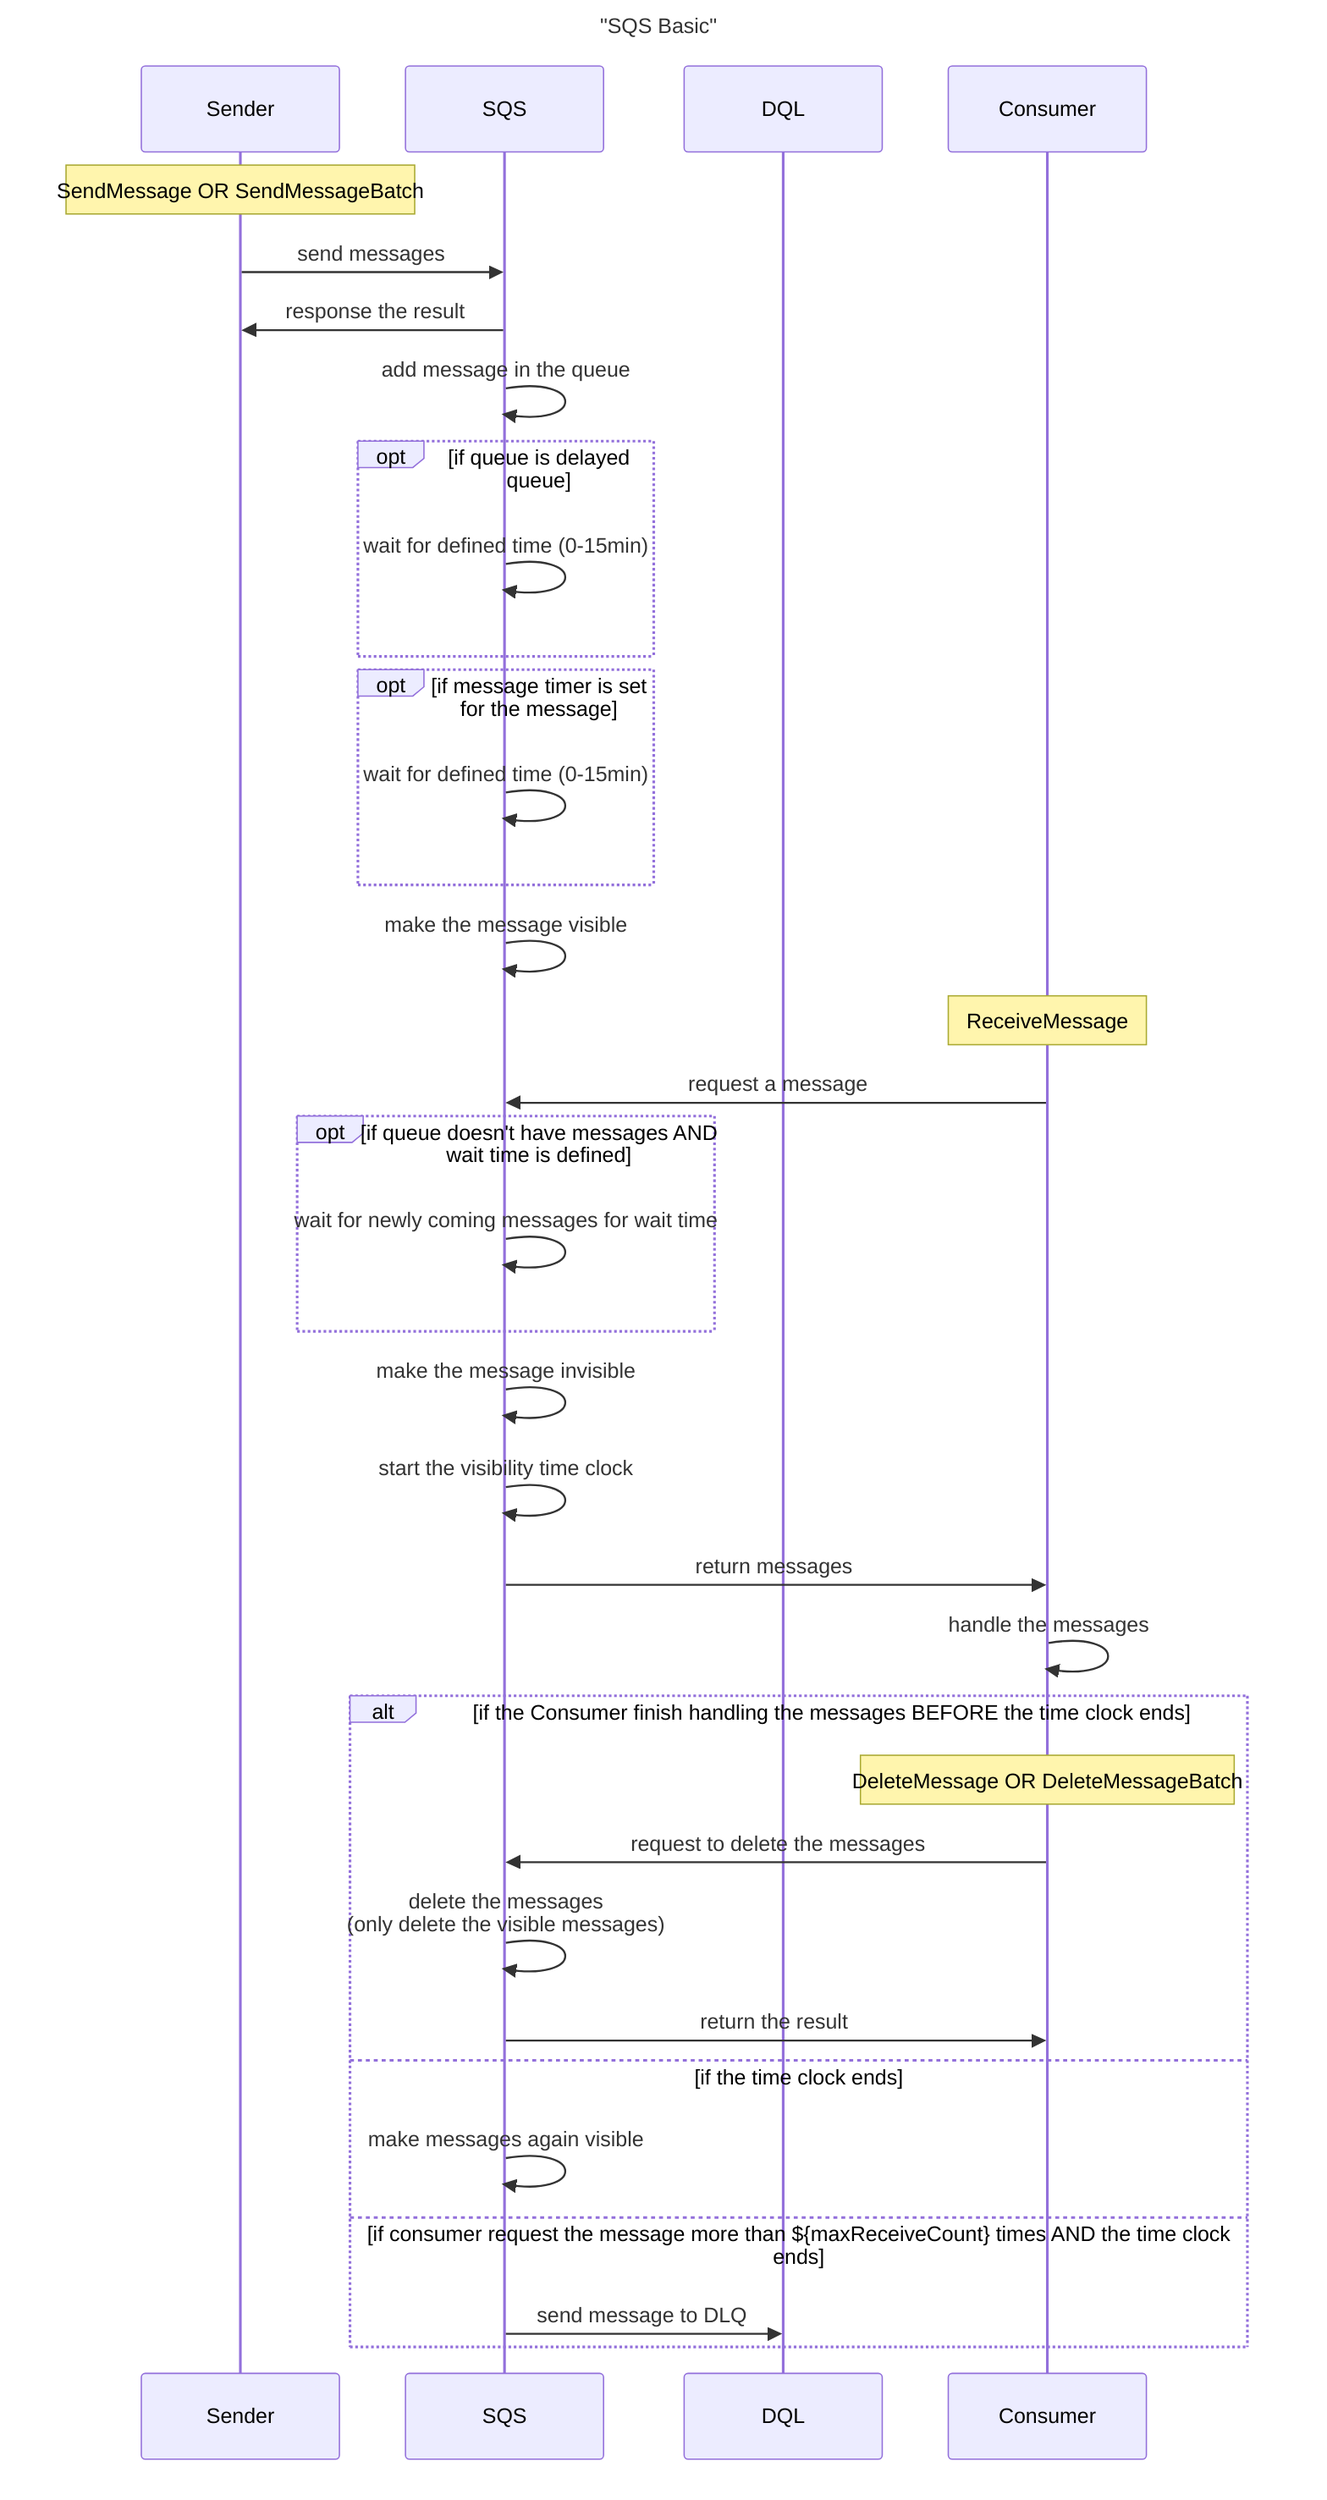 sequenceDiagram
title "SQS Basic"

participant Sender
participant SQS
participant DQL
participant Consumer
    Note over Sender: SendMessage OR SendMessageBatch
    Sender ->> SQS : send messages
    SQS ->> Sender: response the result
    SQS ->> SQS: add message in the queue
    opt if queue is delayed queue
        SQS ->> SQS: wait for defined time (0-15min)
    end
    opt if message timer is set for the message
        SQS ->> SQS: wait for defined time (0-15min)
    end
    %% If both the queue-level delay and the message-level timer are used, the delays are additive. <br/> The max delay in total is 15 min.
    SQS ->> SQS: make the message visible
    Note over Consumer: ReceiveMessage
    Consumer ->> SQS: request a message
    opt if queue doesn't have messages AND wait time is defined
        %%  SQS: wait time setting is for long polling
        SQS ->> SQS: wait for newly coming messages for wait time
    end
    SQS ->> SQS: make the message invisible
    SQS ->> SQS: start the visibility time clock
    SQS ->> Consumer: return messages
    Consumer ->> Consumer: handle the messages
    alt if the Consumer finish handling the messages BEFORE the time clock ends
        Note over Consumer: DeleteMessage OR DeleteMessageBatch
        Consumer ->> SQS: request to delete the messages
        SQS ->> SQS: delete the messages<br/>(only delete the visible messages)
        SQS ->> Consumer: return the result
    else if the time clock ends
        SQS ->> SQS: make messages again visible
    else if consumer request the message more than ${maxReceiveCount} times AND the time clock ends
        SQS ->> DQL: send message to DLQ
    end